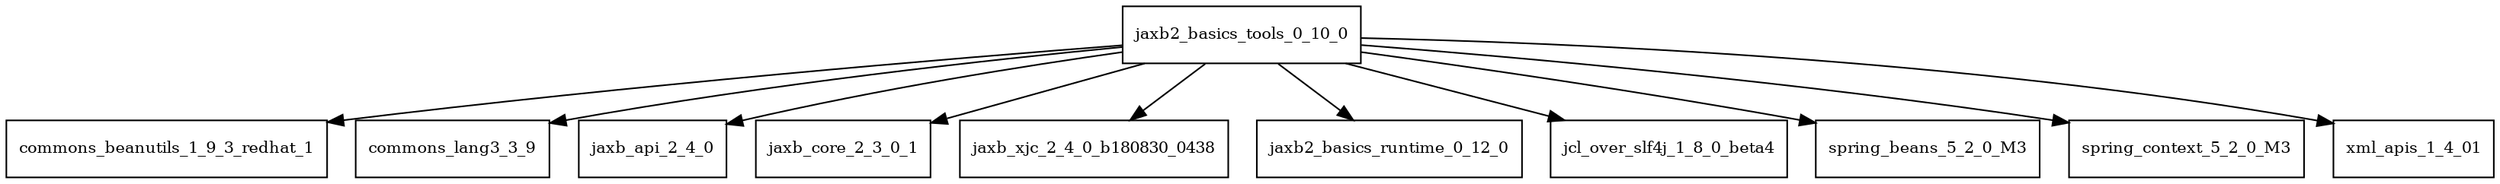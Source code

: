 digraph jaxb2_basics_tools_0_10_0_dependencies {
  node [shape = box, fontsize=10.0];
  jaxb2_basics_tools_0_10_0 -> commons_beanutils_1_9_3_redhat_1;
  jaxb2_basics_tools_0_10_0 -> commons_lang3_3_9;
  jaxb2_basics_tools_0_10_0 -> jaxb_api_2_4_0;
  jaxb2_basics_tools_0_10_0 -> jaxb_core_2_3_0_1;
  jaxb2_basics_tools_0_10_0 -> jaxb_xjc_2_4_0_b180830_0438;
  jaxb2_basics_tools_0_10_0 -> jaxb2_basics_runtime_0_12_0;
  jaxb2_basics_tools_0_10_0 -> jcl_over_slf4j_1_8_0_beta4;
  jaxb2_basics_tools_0_10_0 -> spring_beans_5_2_0_M3;
  jaxb2_basics_tools_0_10_0 -> spring_context_5_2_0_M3;
  jaxb2_basics_tools_0_10_0 -> xml_apis_1_4_01;
}
